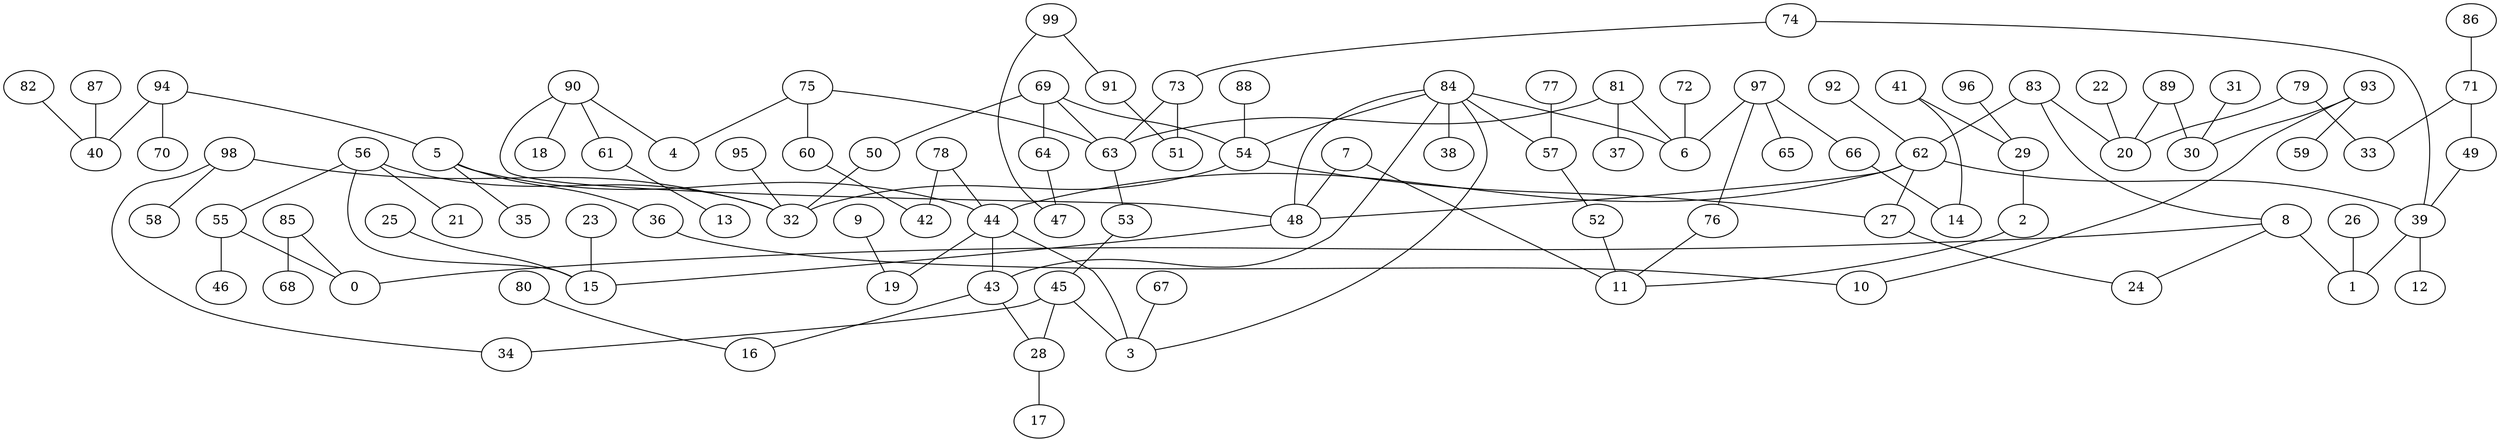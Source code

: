 digraph GG_graph {

subgraph G_graph {
edge [color = black]
"82" -> "40" [dir = none]
"9" -> "19" [dir = none]
"60" -> "42" [dir = none]
"80" -> "16" [dir = none]
"87" -> "40" [dir = none]
"73" -> "63" [dir = none]
"75" -> "4" [dir = none]
"22" -> "20" [dir = none]
"85" -> "68" [dir = none]
"85" -> "0" [dir = none]
"91" -> "51" [dir = none]
"74" -> "39" [dir = none]
"2" -> "11" [dir = none]
"78" -> "42" [dir = none]
"78" -> "44" [dir = none]
"23" -> "15" [dir = none]
"92" -> "62" [dir = none]
"99" -> "91" [dir = none]
"99" -> "47" [dir = none]
"25" -> "15" [dir = none]
"94" -> "70" [dir = none]
"94" -> "40" [dir = none]
"94" -> "5" [dir = none]
"72" -> "6" [dir = none]
"26" -> "1" [dir = none]
"36" -> "10" [dir = none]
"63" -> "53" [dir = none]
"52" -> "11" [dir = none]
"97" -> "76" [dir = none]
"97" -> "65" [dir = none]
"97" -> "66" [dir = none]
"97" -> "6" [dir = none]
"83" -> "8" [dir = none]
"83" -> "20" [dir = none]
"83" -> "62" [dir = none]
"39" -> "12" [dir = none]
"49" -> "39" [dir = none]
"66" -> "14" [dir = none]
"31" -> "30" [dir = none]
"57" -> "52" [dir = none]
"45" -> "34" [dir = none]
"45" -> "28" [dir = none]
"90" -> "61" [dir = none]
"90" -> "4" [dir = none]
"90" -> "18" [dir = none]
"90" -> "48" [dir = none]
"28" -> "17" [dir = none]
"41" -> "29" [dir = none]
"41" -> "14" [dir = none]
"89" -> "30" [dir = none]
"89" -> "20" [dir = none]
"98" -> "58" [dir = none]
"98" -> "32" [dir = none]
"95" -> "32" [dir = none]
"69" -> "64" [dir = none]
"69" -> "63" [dir = none]
"81" -> "37" [dir = none]
"81" -> "63" [dir = none]
"81" -> "6" [dir = none]
"48" -> "15" [dir = none]
"61" -> "13" [dir = none]
"5" -> "35" [dir = none]
"5" -> "36" [dir = none]
"5" -> "44" [dir = none]
"55" -> "46" [dir = none]
"55" -> "0" [dir = none]
"62" -> "39" [dir = none]
"62" -> "44" [dir = none]
"62" -> "48" [dir = none]
"86" -> "71" [dir = none]
"54" -> "27" [dir = none]
"54" -> "32" [dir = none]
"44" -> "19" [dir = none]
"44" -> "43" [dir = none]
"88" -> "54" [dir = none]
"96" -> "29" [dir = none]
"43" -> "28" [dir = none]
"43" -> "16" [dir = none]
"8" -> "24" [dir = none]
"8" -> "1" [dir = none]
"77" -> "57" [dir = none]
"79" -> "33" [dir = none]
"79" -> "20" [dir = none]
"56" -> "21" [dir = none]
"56" -> "55" [dir = none]
"56" -> "15" [dir = none]
"93" -> "59" [dir = none]
"93" -> "30" [dir = none]
"84" -> "57" [dir = none]
"84" -> "6" [dir = none]
"84" -> "3" [dir = none]
"84" -> "38" [dir = none]
"84" -> "54" [dir = none]
"84" -> "48" [dir = none]
"7" -> "48" [dir = none]
"71" -> "49" [dir = none]
"50" -> "32" [dir = none]
"67" -> "3" [dir = none]
"64" -> "47" [dir = none]
"93" -> "10" [dir = none]
"69" -> "50" [dir = none]
"75" -> "63" [dir = none]
"74" -> "73" [dir = none]
"71" -> "33" [dir = none]
"27" -> "24" [dir = none]
"8" -> "0" [dir = none]
"7" -> "11" [dir = none]
"39" -> "1" [dir = none]
"29" -> "2" [dir = none]
"75" -> "60" [dir = none]
"84" -> "43" [dir = none]
"53" -> "45" [dir = none]
"44" -> "3" [dir = none]
"45" -> "3" [dir = none]
"98" -> "34" [dir = none]
"76" -> "11" [dir = none]
"69" -> "54" [dir = none]
"73" -> "51" [dir = none]
"62" -> "27" [dir = none]
"56" -> "32" [dir = none]
}

}
